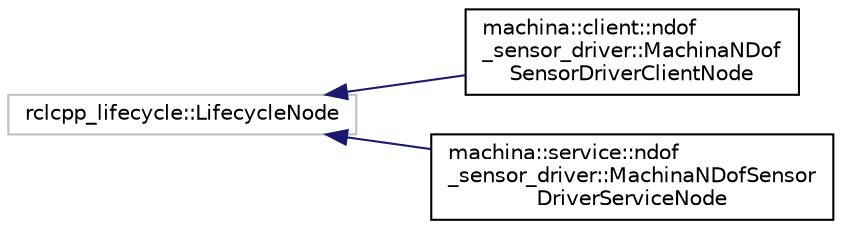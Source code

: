 digraph "Graphical Class Hierarchy"
{
 // LATEX_PDF_SIZE
  edge [fontname="Helvetica",fontsize="10",labelfontname="Helvetica",labelfontsize="10"];
  node [fontname="Helvetica",fontsize="10",shape=record];
  rankdir="LR";
  Node1 [label="rclcpp_lifecycle::LifecycleNode",height=0.2,width=0.4,color="grey75", fillcolor="white", style="filled",tooltip=" "];
  Node1 -> Node0 [dir="back",color="midnightblue",fontsize="10",style="solid",fontname="Helvetica"];
  Node0 [label="machina::client::ndof\l_sensor_driver::MachinaNDof\lSensorDriverClientNode",height=0.2,width=0.4,color="black", fillcolor="white", style="filled",URL="$classmachina_1_1client_1_1ndof__sensor__driver_1_1MachinaNDofSensorDriverClientNode.html",tooltip="Class to handle the client side of the Machina NDof Sensor Driver."];
  Node1 -> Node3 [dir="back",color="midnightblue",fontsize="10",style="solid",fontname="Helvetica"];
  Node3 [label="machina::service::ndof\l_sensor_driver::MachinaNDofSensor\lDriverServiceNode",height=0.2,width=0.4,color="black", fillcolor="white", style="filled",URL="$classmachina_1_1service_1_1ndof__sensor__driver_1_1MachinaNDofSensorDriverServiceNode.html",tooltip="LifecycleNode to provide service to get latest sensor data."];
}
